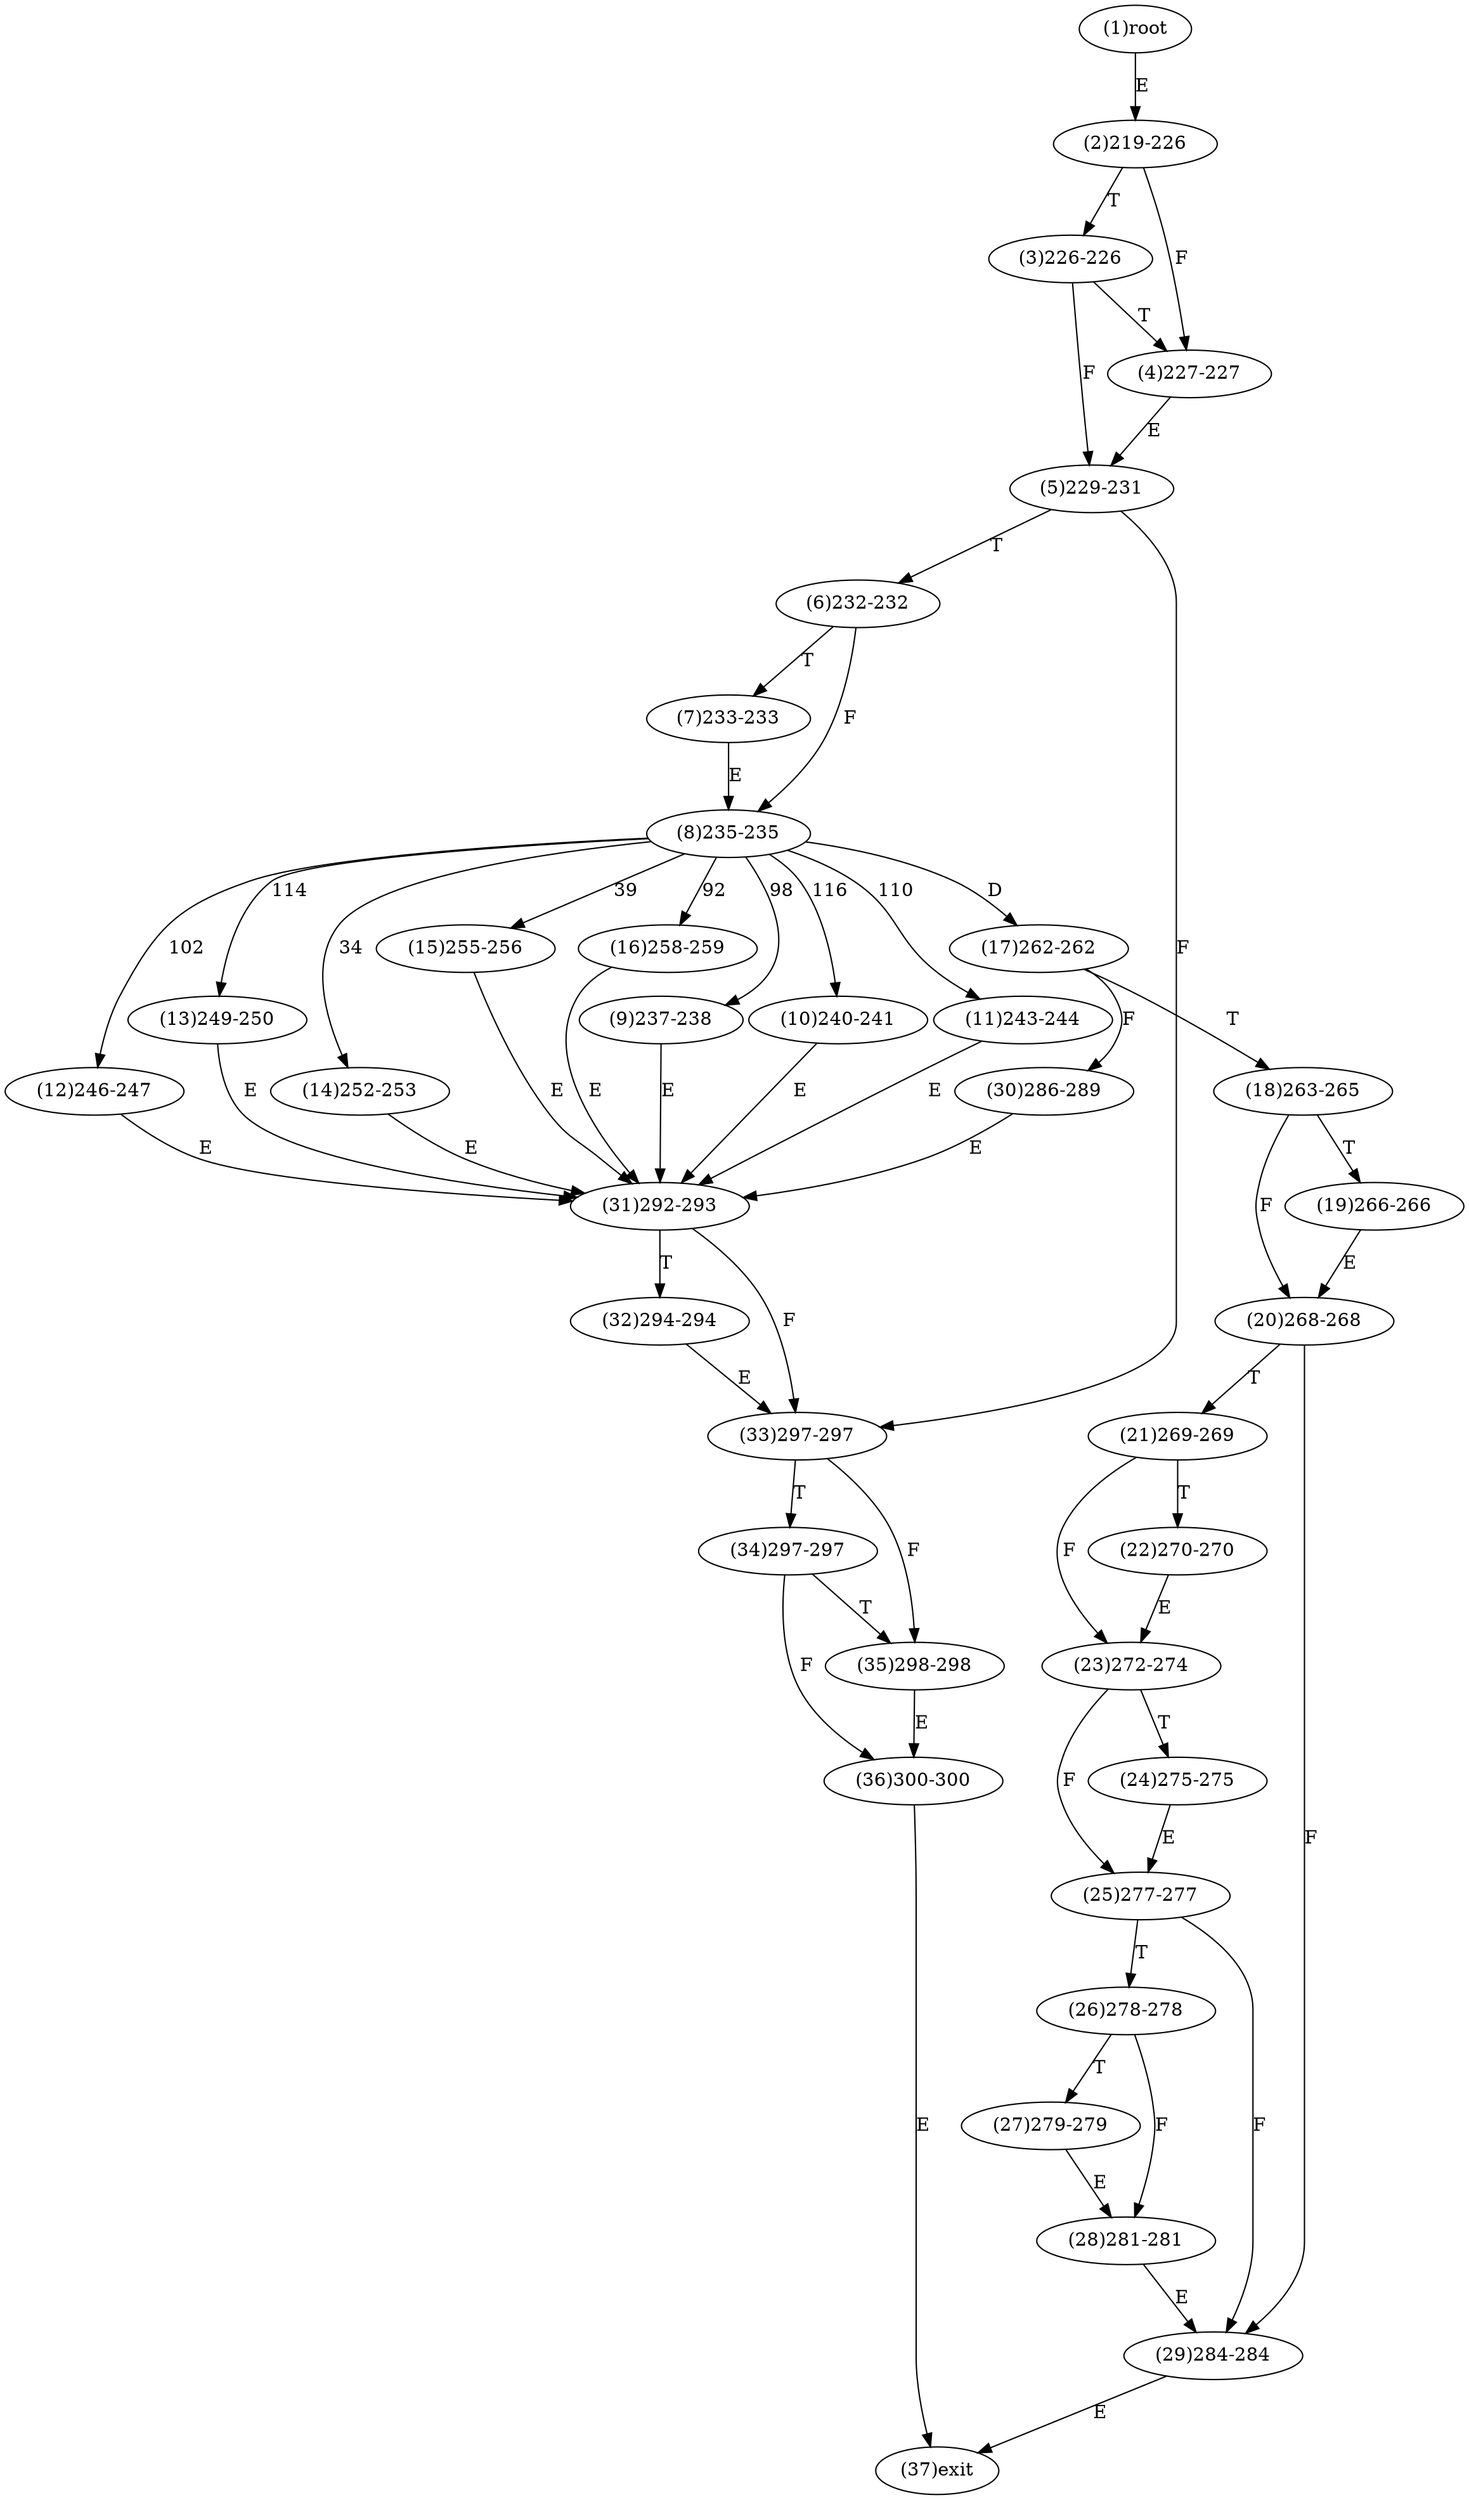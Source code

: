 digraph "" { 
1[ label="(1)root"];
2[ label="(2)219-226"];
3[ label="(3)226-226"];
4[ label="(4)227-227"];
5[ label="(5)229-231"];
6[ label="(6)232-232"];
7[ label="(7)233-233"];
8[ label="(8)235-235"];
9[ label="(9)237-238"];
10[ label="(10)240-241"];
11[ label="(11)243-244"];
12[ label="(12)246-247"];
13[ label="(13)249-250"];
14[ label="(14)252-253"];
15[ label="(15)255-256"];
17[ label="(17)262-262"];
16[ label="(16)258-259"];
19[ label="(19)266-266"];
18[ label="(18)263-265"];
21[ label="(21)269-269"];
20[ label="(20)268-268"];
23[ label="(23)272-274"];
22[ label="(22)270-270"];
25[ label="(25)277-277"];
24[ label="(24)275-275"];
27[ label="(27)279-279"];
26[ label="(26)278-278"];
29[ label="(29)284-284"];
28[ label="(28)281-281"];
31[ label="(31)292-293"];
30[ label="(30)286-289"];
34[ label="(34)297-297"];
35[ label="(35)298-298"];
32[ label="(32)294-294"];
33[ label="(33)297-297"];
36[ label="(36)300-300"];
37[ label="(37)exit"];
1->2[ label="E"];
2->4[ label="F"];
2->3[ label="T"];
3->5[ label="F"];
3->4[ label="T"];
4->5[ label="E"];
5->33[ label="F"];
5->6[ label="T"];
6->8[ label="F"];
6->7[ label="T"];
7->8[ label="E"];
8->14[ label="34"];
8->15[ label="39"];
8->16[ label="92"];
8->9[ label="98"];
8->12[ label="102"];
8->11[ label="110"];
8->13[ label="114"];
8->10[ label="116"];
8->17[ label="D"];
9->31[ label="E"];
10->31[ label="E"];
11->31[ label="E"];
12->31[ label="E"];
13->31[ label="E"];
14->31[ label="E"];
15->31[ label="E"];
16->31[ label="E"];
17->30[ label="F"];
17->18[ label="T"];
18->20[ label="F"];
18->19[ label="T"];
19->20[ label="E"];
20->29[ label="F"];
20->21[ label="T"];
21->23[ label="F"];
21->22[ label="T"];
22->23[ label="E"];
23->25[ label="F"];
23->24[ label="T"];
24->25[ label="E"];
25->29[ label="F"];
25->26[ label="T"];
26->28[ label="F"];
26->27[ label="T"];
27->28[ label="E"];
28->29[ label="E"];
29->37[ label="E"];
30->31[ label="E"];
31->33[ label="F"];
31->32[ label="T"];
32->33[ label="E"];
33->35[ label="F"];
33->34[ label="T"];
34->36[ label="F"];
34->35[ label="T"];
35->36[ label="E"];
36->37[ label="E"];
}